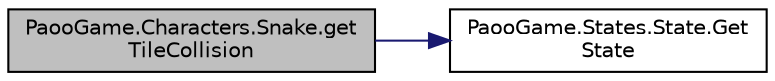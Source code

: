 digraph "PaooGame.Characters.Snake.getTileCollision"
{
 // LATEX_PDF_SIZE
  edge [fontname="Helvetica",fontsize="10",labelfontname="Helvetica",labelfontsize="10"];
  node [fontname="Helvetica",fontsize="10",shape=record];
  rankdir="LR";
  Node1 [label="PaooGame.Characters.Snake.get\lTileCollision",height=0.2,width=0.4,color="black", fillcolor="grey75", style="filled", fontcolor="black",tooltip="Returneaza coliziunile sarpelui cu elemente din harta."];
  Node1 -> Node2 [color="midnightblue",fontsize="10",style="solid",fontname="Helvetica"];
  Node2 [label="PaooGame.States.State.Get\lState",height=0.2,width=0.4,color="black", fillcolor="white", style="filled",URL="$class_paoo_game_1_1_states_1_1_state.html#afdb4471c22fc7ca39cc3f39bb2f3efe3",tooltip="Returneaza starea curenta."];
}
